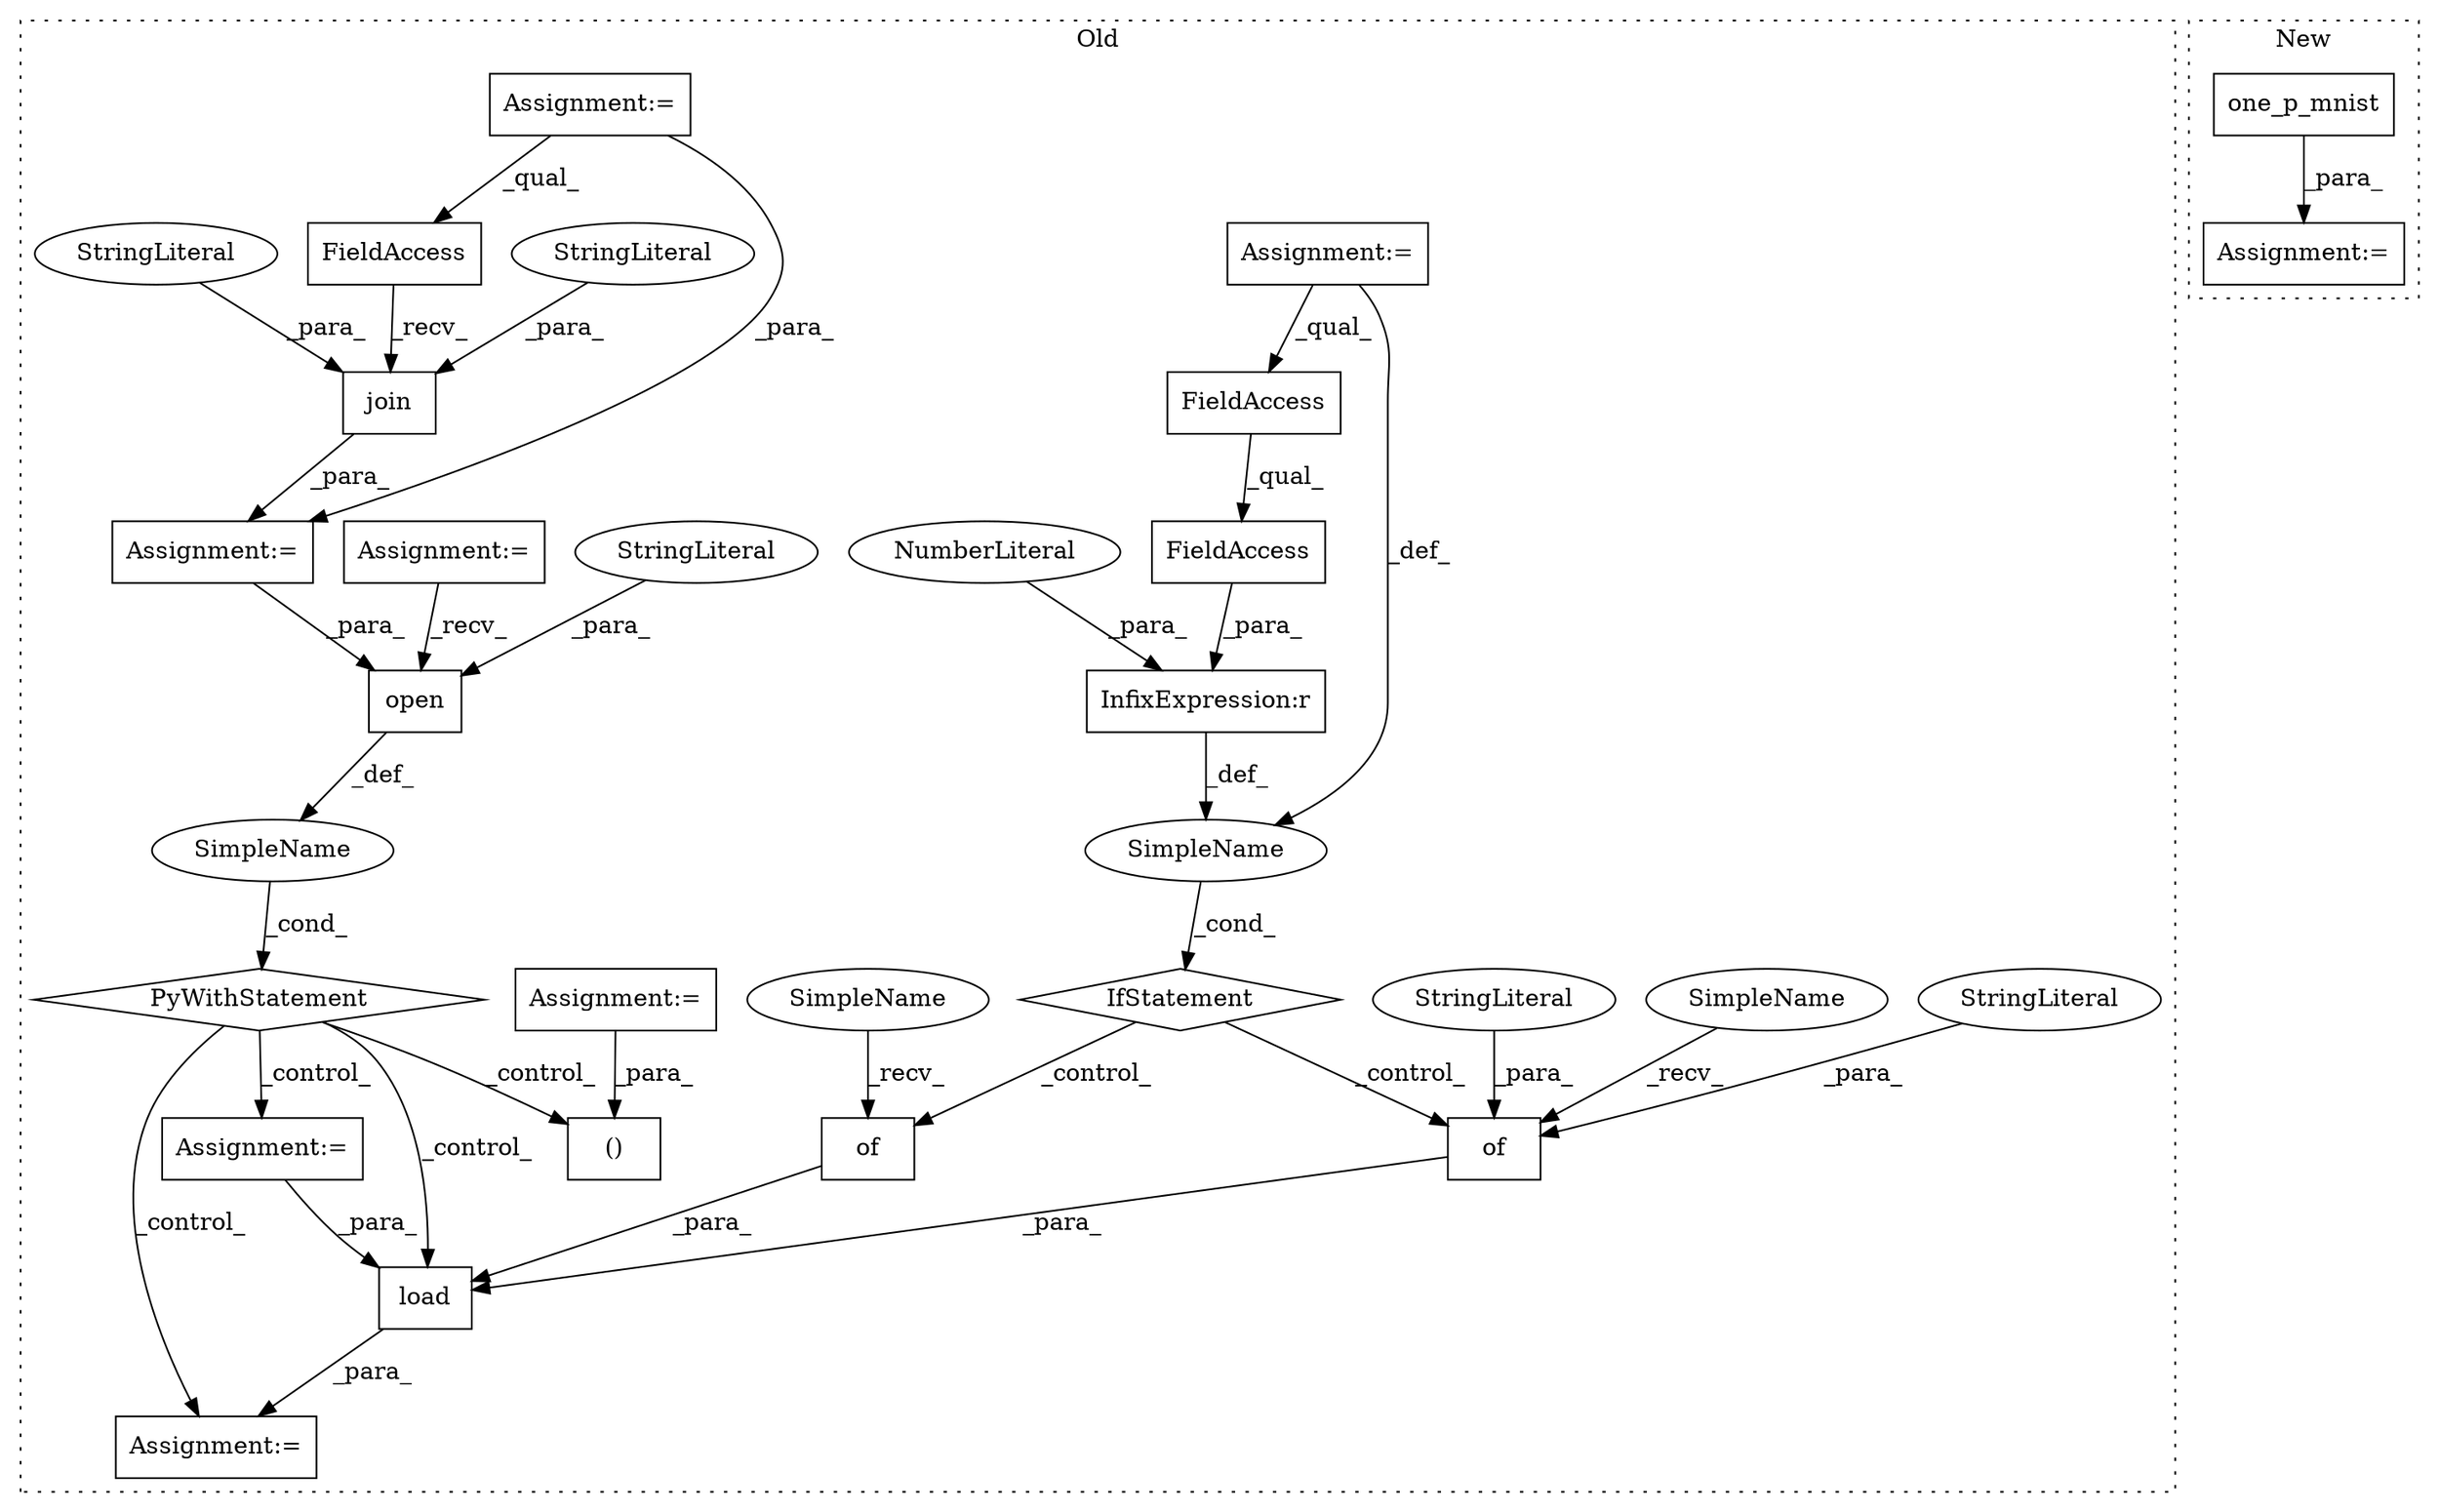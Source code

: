 digraph G {
subgraph cluster0 {
1 [label="PyWithStatement" a="104" s="4795,4830" l="10,2" shape="diamond"];
3 [label="SimpleName" a="42" s="" l="" shape="ellipse"];
4 [label="load" a="32" s="4922,4940" l="5,1" shape="box"];
5 [label="()" a="106" s="4876" l="37" shape="box"];
6 [label="of" a="32" s="4752" l="4" shape="box"];
7 [label="InfixExpression:r" a="27" s="4739" l="4" shape="box"];
8 [label="NumberLiteral" a="34" s="4743" l="1" shape="ellipse"];
9 [label="SimpleName" a="42" s="" l="" shape="ellipse"];
10 [label="IfStatement" a="25" s="4745" l="3" shape="diamond"];
11 [label="FieldAccess" a="22" s="4717" l="22" shape="box"];
12 [label="FieldAccess" a="22" s="4717" l="16" shape="box"];
13 [label="of" a="32" s="4763,4785" l="3,1" shape="box"];
14 [label="Assignment:=" a="7" s="4856" l="1" shape="box"];
15 [label="Assignment:=" a="7" s="4511" l="3" shape="box"];
16 [label="Assignment:=" a="7" s="4913" l="2" shape="box"];
17 [label="Assignment:=" a="7" s="4524" l="1" shape="box"];
18 [label="StringLiteral" a="45" s="4777" l="8" shape="ellipse"];
19 [label="StringLiteral" a="45" s="4766" l="10" shape="ellipse"];
20 [label="open" a="32" s="4810,4829" l="5,1" shape="box"];
21 [label="StringLiteral" a="45" s="4825" l="4" shape="ellipse"];
22 [label="Assignment:=" a="7" s="4393" l="2" shape="box"];
23 [label="Assignment:=" a="7" s="4494" l="4" shape="box"];
24 [label="FieldAccess" a="22" s="4644" l="7" shape="box"];
25 [label="join" a="32" s="4652,4694" l="5,1" shape="box"];
26 [label="Assignment:=" a="7" s="4643" l="1" shape="box"];
27 [label="StringLiteral" a="45" s="4666" l="13" shape="ellipse"];
28 [label="StringLiteral" a="45" s="4680" l="14" shape="ellipse"];
30 [label="SimpleName" a="42" s="4759" l="3" shape="ellipse"];
31 [label="SimpleName" a="42" s="4748" l="3" shape="ellipse"];
label = "Old";
style="dotted";
}
subgraph cluster1 {
2 [label="one_p_mnist" a="32" s="4220" l="13" shape="box"];
29 [label="Assignment:=" a="7" s="4210" l="1" shape="box"];
label = "New";
style="dotted";
}
1 -> 16 [label="_control_"];
1 -> 14 [label="_control_"];
1 -> 4 [label="_control_"];
1 -> 5 [label="_control_"];
2 -> 29 [label="_para_"];
3 -> 1 [label="_cond_"];
4 -> 16 [label="_para_"];
6 -> 4 [label="_para_"];
7 -> 9 [label="_def_"];
8 -> 7 [label="_para_"];
9 -> 10 [label="_cond_"];
10 -> 6 [label="_control_"];
10 -> 13 [label="_control_"];
11 -> 7 [label="_para_"];
12 -> 11 [label="_qual_"];
13 -> 4 [label="_para_"];
14 -> 4 [label="_para_"];
15 -> 9 [label="_def_"];
15 -> 12 [label="_qual_"];
17 -> 5 [label="_para_"];
18 -> 13 [label="_para_"];
19 -> 13 [label="_para_"];
20 -> 3 [label="_def_"];
21 -> 20 [label="_para_"];
22 -> 24 [label="_qual_"];
22 -> 26 [label="_para_"];
23 -> 20 [label="_recv_"];
24 -> 25 [label="_recv_"];
25 -> 26 [label="_para_"];
26 -> 20 [label="_para_"];
27 -> 25 [label="_para_"];
28 -> 25 [label="_para_"];
30 -> 13 [label="_recv_"];
31 -> 6 [label="_recv_"];
}